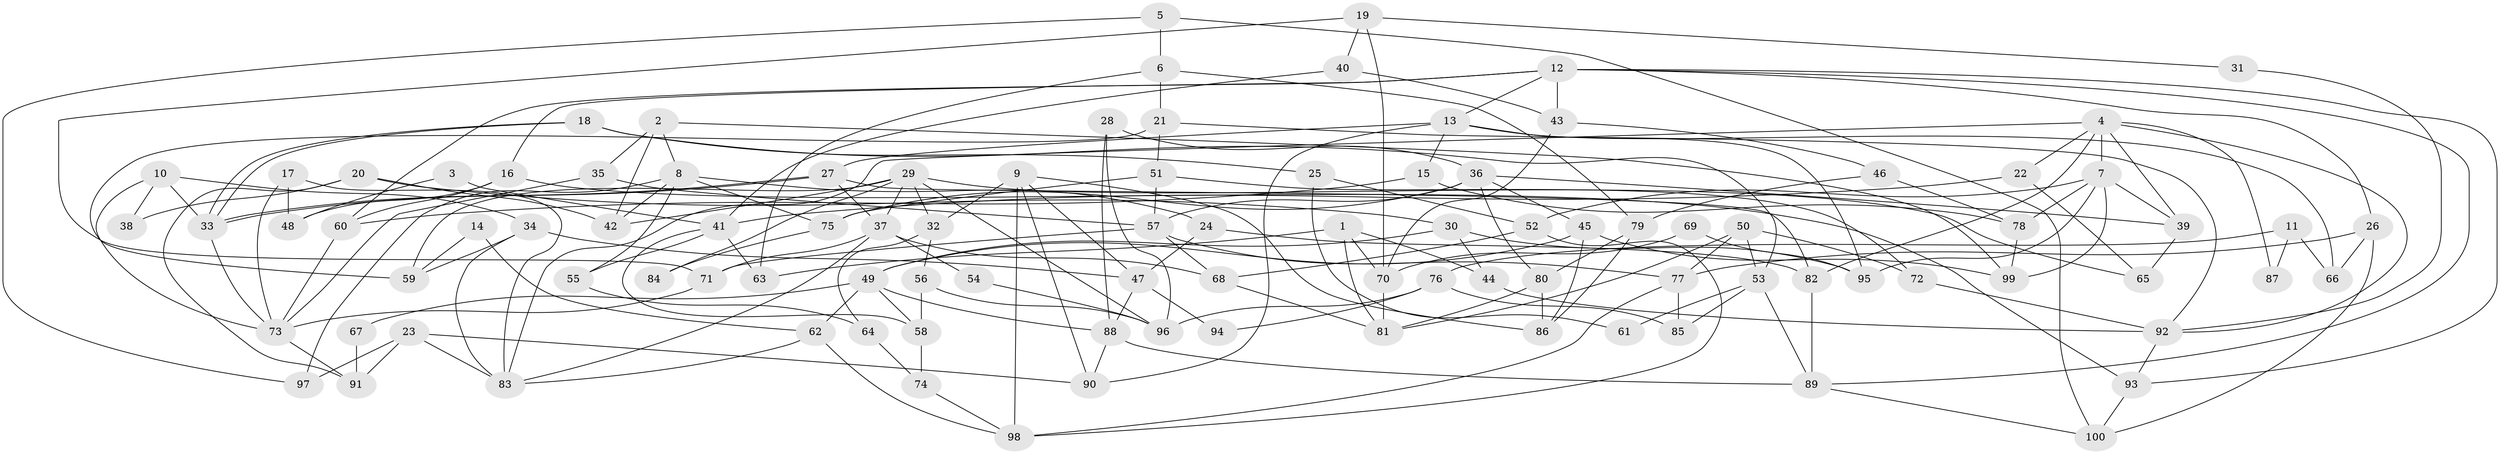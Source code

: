 // Generated by graph-tools (version 1.1) at 2025/11/02/21/25 10:11:14]
// undirected, 100 vertices, 200 edges
graph export_dot {
graph [start="1"]
  node [color=gray90,style=filled];
  1;
  2;
  3;
  4;
  5;
  6;
  7;
  8;
  9;
  10;
  11;
  12;
  13;
  14;
  15;
  16;
  17;
  18;
  19;
  20;
  21;
  22;
  23;
  24;
  25;
  26;
  27;
  28;
  29;
  30;
  31;
  32;
  33;
  34;
  35;
  36;
  37;
  38;
  39;
  40;
  41;
  42;
  43;
  44;
  45;
  46;
  47;
  48;
  49;
  50;
  51;
  52;
  53;
  54;
  55;
  56;
  57;
  58;
  59;
  60;
  61;
  62;
  63;
  64;
  65;
  66;
  67;
  68;
  69;
  70;
  71;
  72;
  73;
  74;
  75;
  76;
  77;
  78;
  79;
  80;
  81;
  82;
  83;
  84;
  85;
  86;
  87;
  88;
  89;
  90;
  91;
  92;
  93;
  94;
  95;
  96;
  97;
  98;
  99;
  100;
  1 -- 44;
  1 -- 70;
  1 -- 63;
  1 -- 81;
  2 -- 99;
  2 -- 35;
  2 -- 8;
  2 -- 42;
  3 -- 48;
  3 -- 41;
  4 -- 39;
  4 -- 83;
  4 -- 7;
  4 -- 22;
  4 -- 82;
  4 -- 87;
  4 -- 92;
  5 -- 6;
  5 -- 100;
  5 -- 97;
  6 -- 63;
  6 -- 79;
  6 -- 21;
  7 -- 52;
  7 -- 39;
  7 -- 78;
  7 -- 95;
  7 -- 99;
  8 -- 42;
  8 -- 24;
  8 -- 55;
  8 -- 75;
  8 -- 97;
  9 -- 86;
  9 -- 90;
  9 -- 32;
  9 -- 47;
  9 -- 98;
  10 -- 34;
  10 -- 33;
  10 -- 38;
  10 -- 73;
  11 -- 66;
  11 -- 76;
  11 -- 87;
  12 -- 43;
  12 -- 60;
  12 -- 13;
  12 -- 16;
  12 -- 26;
  12 -- 89;
  12 -- 93;
  13 -- 27;
  13 -- 15;
  13 -- 66;
  13 -- 90;
  13 -- 95;
  14 -- 59;
  14 -- 62;
  15 -- 60;
  15 -- 78;
  16 -- 93;
  16 -- 48;
  16 -- 60;
  17 -- 83;
  17 -- 73;
  17 -- 48;
  18 -- 53;
  18 -- 33;
  18 -- 33;
  18 -- 25;
  19 -- 70;
  19 -- 71;
  19 -- 31;
  19 -- 40;
  20 -- 42;
  20 -- 91;
  20 -- 30;
  20 -- 38;
  21 -- 92;
  21 -- 51;
  21 -- 59;
  22 -- 65;
  22 -- 41;
  23 -- 97;
  23 -- 90;
  23 -- 83;
  23 -- 91;
  24 -- 47;
  24 -- 82;
  25 -- 52;
  25 -- 61;
  26 -- 100;
  26 -- 66;
  26 -- 77;
  27 -- 33;
  27 -- 33;
  27 -- 82;
  27 -- 37;
  28 -- 96;
  28 -- 36;
  28 -- 88;
  29 -- 37;
  29 -- 59;
  29 -- 32;
  29 -- 42;
  29 -- 65;
  29 -- 84;
  29 -- 96;
  30 -- 95;
  30 -- 44;
  30 -- 49;
  31 -- 92;
  32 -- 56;
  32 -- 64;
  33 -- 73;
  34 -- 83;
  34 -- 47;
  34 -- 59;
  35 -- 73;
  35 -- 57;
  36 -- 75;
  36 -- 45;
  36 -- 39;
  36 -- 57;
  36 -- 80;
  37 -- 83;
  37 -- 54;
  37 -- 68;
  37 -- 71;
  39 -- 65;
  40 -- 41;
  40 -- 43;
  41 -- 58;
  41 -- 55;
  41 -- 63;
  43 -- 46;
  43 -- 70;
  44 -- 92;
  45 -- 99;
  45 -- 49;
  45 -- 86;
  46 -- 78;
  46 -- 79;
  47 -- 88;
  47 -- 94;
  49 -- 88;
  49 -- 58;
  49 -- 62;
  49 -- 67;
  50 -- 81;
  50 -- 77;
  50 -- 53;
  50 -- 72;
  51 -- 57;
  51 -- 72;
  51 -- 75;
  52 -- 68;
  52 -- 98;
  53 -- 89;
  53 -- 61;
  53 -- 85;
  54 -- 96;
  55 -- 64;
  56 -- 58;
  56 -- 96;
  57 -- 71;
  57 -- 68;
  57 -- 77;
  58 -- 74;
  60 -- 73;
  62 -- 98;
  62 -- 83;
  64 -- 74;
  67 -- 91;
  68 -- 81;
  69 -- 70;
  69 -- 95;
  70 -- 81;
  71 -- 73;
  72 -- 92;
  73 -- 91;
  74 -- 98;
  75 -- 84;
  76 -- 85;
  76 -- 96;
  76 -- 94;
  77 -- 85;
  77 -- 98;
  78 -- 99;
  79 -- 86;
  79 -- 80;
  80 -- 81;
  80 -- 86;
  82 -- 89;
  88 -- 89;
  88 -- 90;
  89 -- 100;
  92 -- 93;
  93 -- 100;
}

